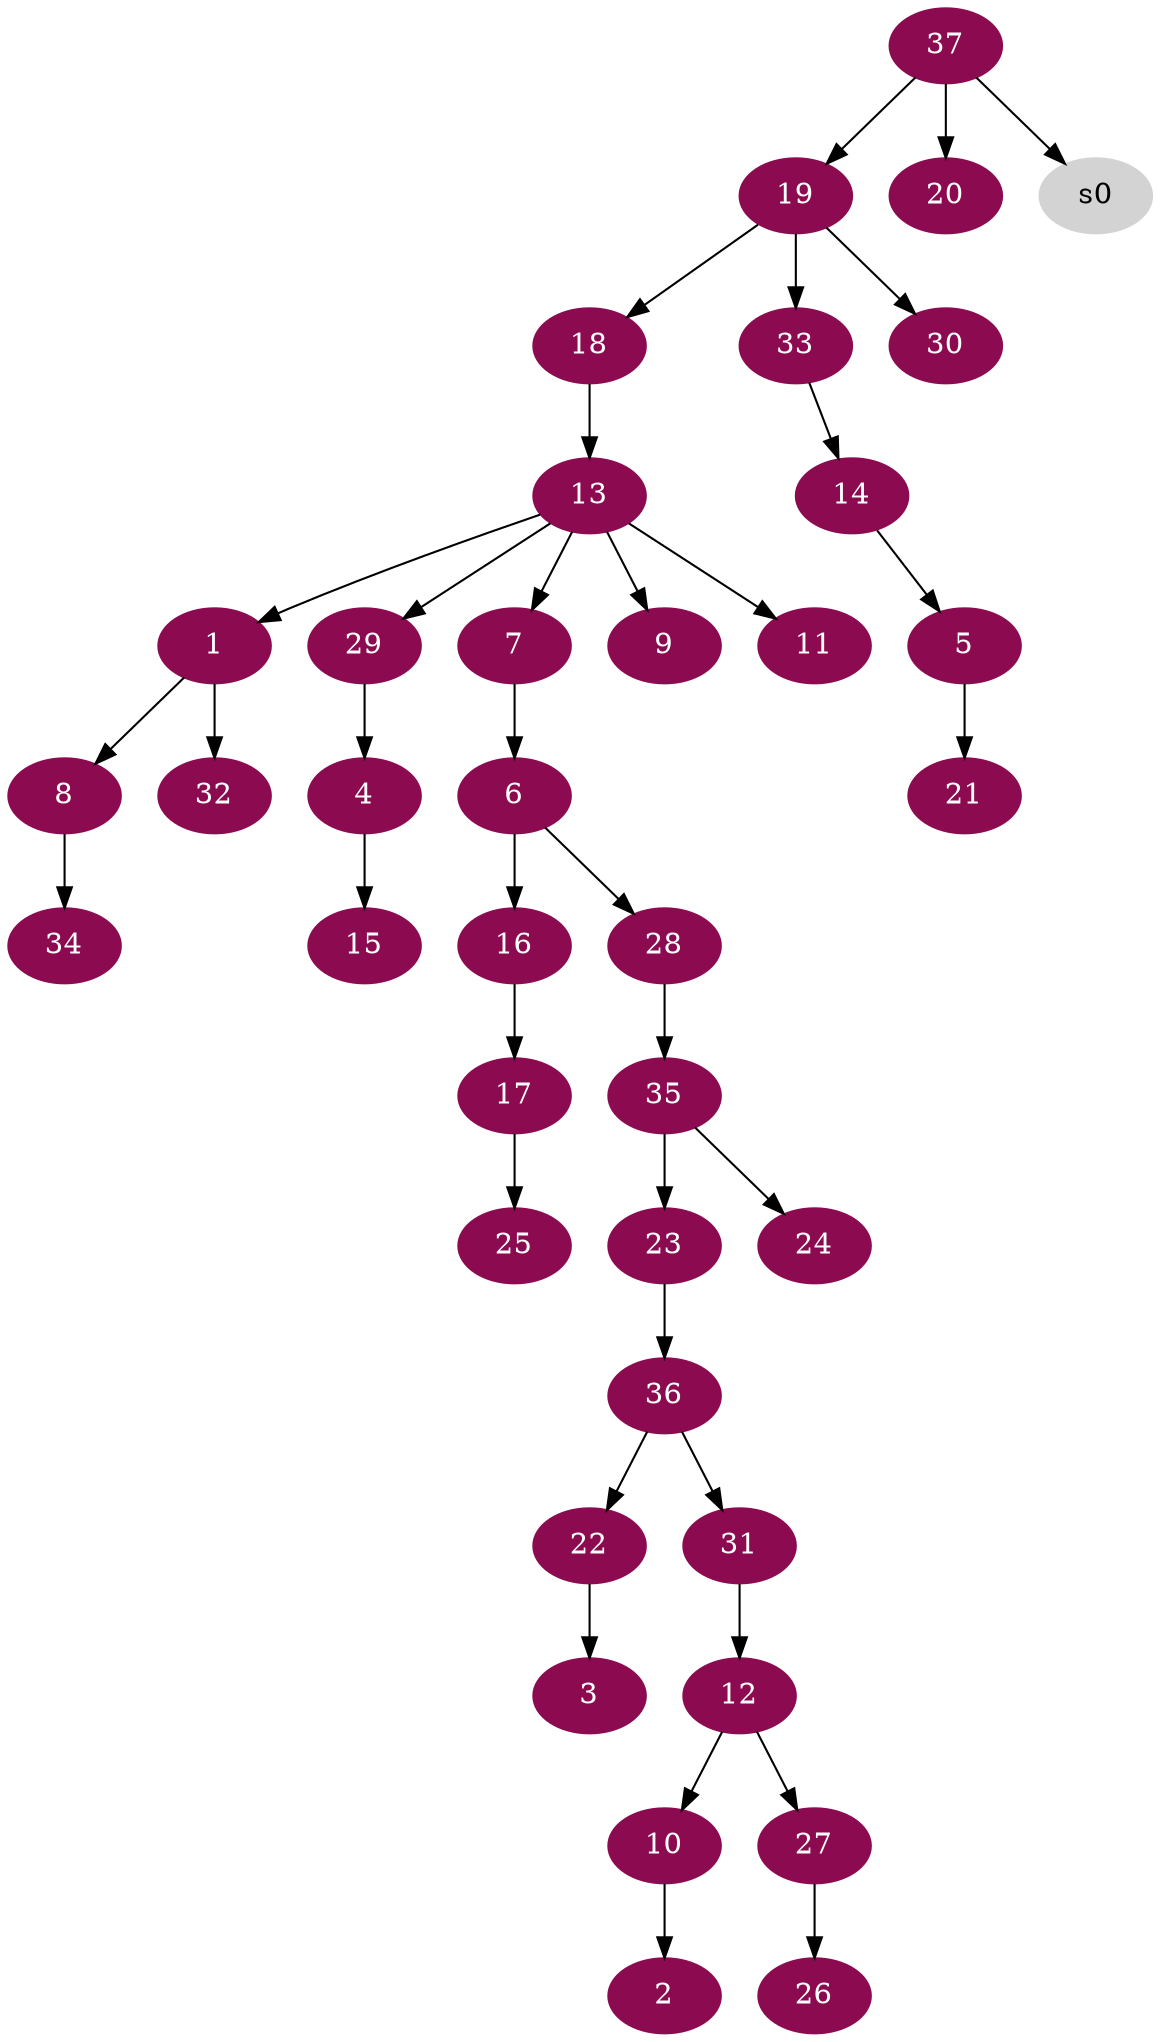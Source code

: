 digraph G {
node [color=deeppink4, style=filled, fontcolor=white];
13 -> 1;
10 -> 2;
22 -> 3;
29 -> 4;
14 -> 5;
7 -> 6;
13 -> 7;
1 -> 8;
13 -> 9;
12 -> 10;
13 -> 11;
31 -> 12;
18 -> 13;
33 -> 14;
4 -> 15;
6 -> 16;
16 -> 17;
19 -> 18;
37 -> 19;
37 -> 20;
5 -> 21;
36 -> 22;
35 -> 23;
35 -> 24;
17 -> 25;
27 -> 26;
12 -> 27;
6 -> 28;
13 -> 29;
19 -> 30;
36 -> 31;
1 -> 32;
19 -> 33;
8 -> 34;
28 -> 35;
23 -> 36;
node [color=lightgrey, style=filled, fontcolor=black];
37 -> s0;
}
